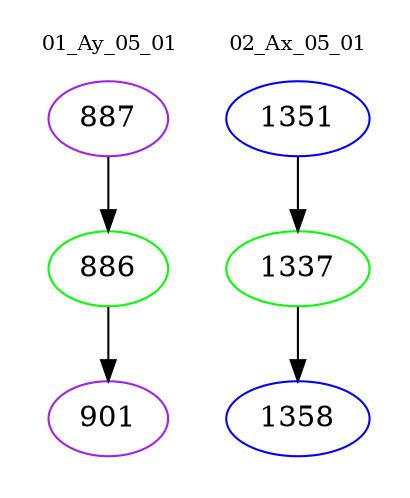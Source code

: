 digraph{
subgraph cluster_0 {
color = white
label = "01_Ay_05_01";
fontsize=10;
T0_887 [label="887", color="purple"]
T0_887 -> T0_886 [color="black"]
T0_886 [label="886", color="green"]
T0_886 -> T0_901 [color="black"]
T0_901 [label="901", color="purple"]
}
subgraph cluster_1 {
color = white
label = "02_Ax_05_01";
fontsize=10;
T1_1351 [label="1351", color="blue"]
T1_1351 -> T1_1337 [color="black"]
T1_1337 [label="1337", color="green"]
T1_1337 -> T1_1358 [color="black"]
T1_1358 [label="1358", color="blue"]
}
}

